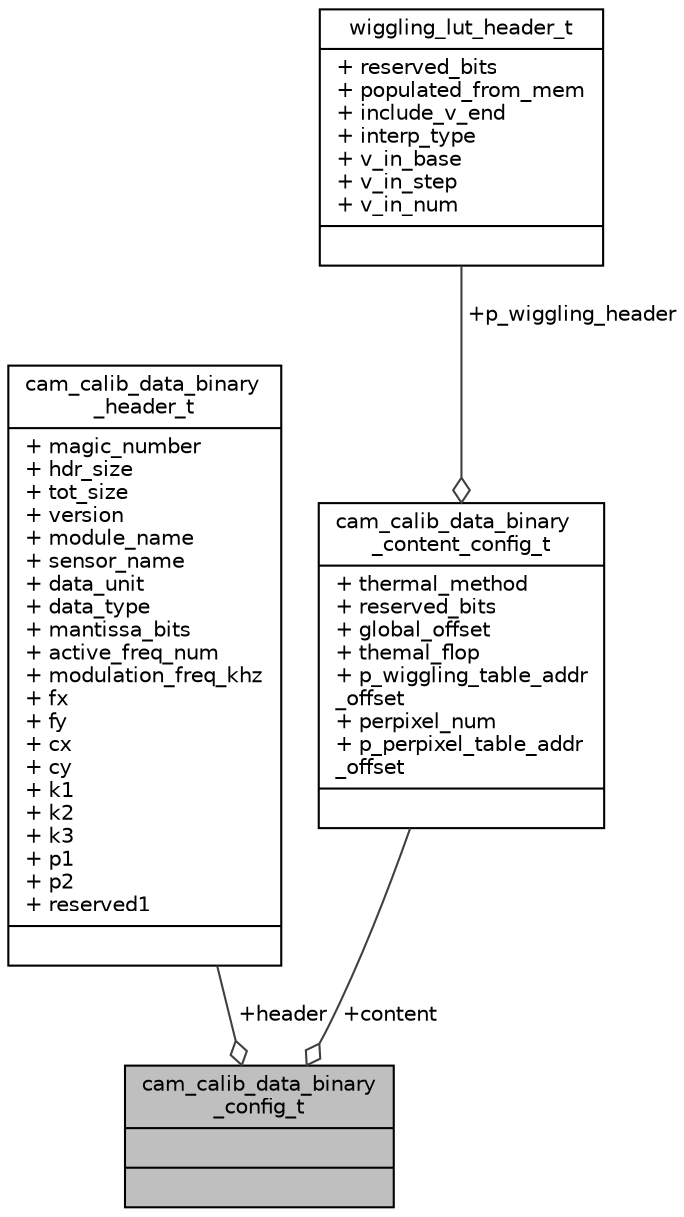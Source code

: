 digraph "cam_calib_data_binary_config_t"
{
 // INTERACTIVE_SVG=YES
 // LATEX_PDF_SIZE
  bgcolor="transparent";
  edge [fontname="Helvetica",fontsize="10",labelfontname="Helvetica",labelfontsize="10"];
  node [fontname="Helvetica",fontsize="10",shape=record];
  Node1 [label="{cam_calib_data_binary\l_config_t\n||}",height=0.2,width=0.4,color="black", fillcolor="grey75", style="filled", fontcolor="black",tooltip=" "];
  Node2 -> Node1 [color="grey25",fontsize="10",style="solid",label=" +header" ,arrowhead="odiamond",fontname="Helvetica"];
  Node2 [label="{cam_calib_data_binary\l_header_t\n|+ magic_number\l+ hdr_size\l+ tot_size\l+ version\l+ module_name\l+ sensor_name\l+ data_unit\l+ data_type\l+ mantissa_bits\l+ active_freq_num\l+ modulation_freq_khz\l+ fx\l+ fy\l+ cx\l+ cy\l+ k1\l+ k2\l+ k3\l+ p1\l+ p2\l+ reserved1\l|}",height=0.2,width=0.4,color="black",URL="$d3/dea/structcam__calib__data__binary__header__t.html",tooltip=" "];
  Node3 -> Node1 [color="grey25",fontsize="10",style="solid",label=" +content" ,arrowhead="odiamond",fontname="Helvetica"];
  Node3 [label="{cam_calib_data_binary\l_content_config_t\n|+ thermal_method\l+ reserved_bits\l+ global_offset\l+ themal_flop\l+ p_wiggling_table_addr\l_offset\l+ perpixel_num\l+ p_perpixel_table_addr\l_offset\l|}",height=0.2,width=0.4,color="black",URL="$dd/d9a/structcam__calib__data__binary__content__config__t.html",tooltip=" "];
  Node4 -> Node3 [color="grey25",fontsize="10",style="solid",label=" +p_wiggling_header" ,arrowhead="odiamond",fontname="Helvetica"];
  Node4 [label="{wiggling_lut_header_t\n|+ reserved_bits\l+ populated_from_mem\l+ include_v_end\l+ interp_type\l+ v_in_base\l+ v_in_step\l+ v_in_num\l|}",height=0.2,width=0.4,color="black",URL="$d2/daf/structwiggling__lut__header__t.html",tooltip=" "];
}
